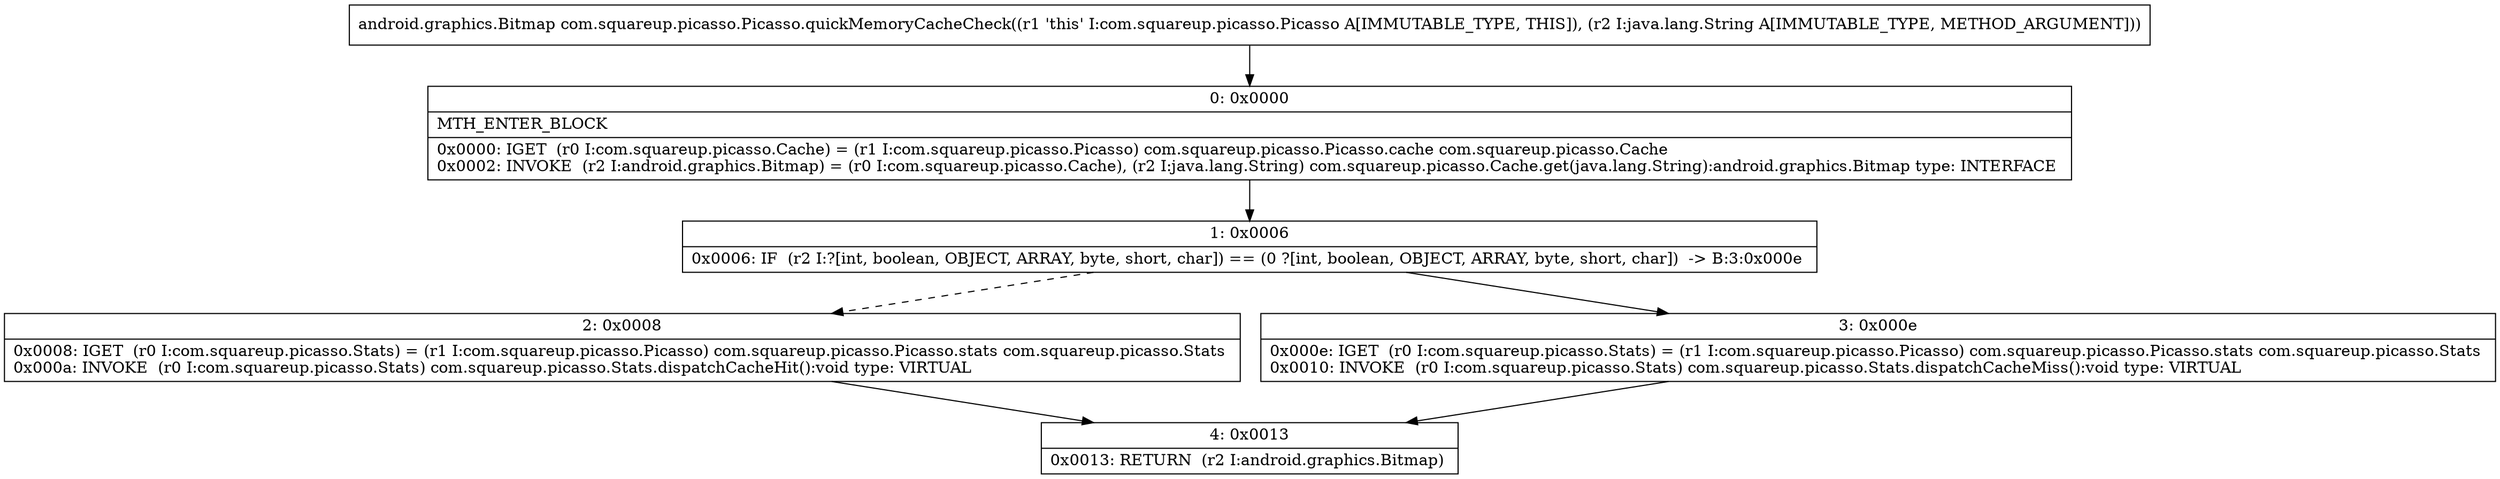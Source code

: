 digraph "CFG forcom.squareup.picasso.Picasso.quickMemoryCacheCheck(Ljava\/lang\/String;)Landroid\/graphics\/Bitmap;" {
Node_0 [shape=record,label="{0\:\ 0x0000|MTH_ENTER_BLOCK\l|0x0000: IGET  (r0 I:com.squareup.picasso.Cache) = (r1 I:com.squareup.picasso.Picasso) com.squareup.picasso.Picasso.cache com.squareup.picasso.Cache \l0x0002: INVOKE  (r2 I:android.graphics.Bitmap) = (r0 I:com.squareup.picasso.Cache), (r2 I:java.lang.String) com.squareup.picasso.Cache.get(java.lang.String):android.graphics.Bitmap type: INTERFACE \l}"];
Node_1 [shape=record,label="{1\:\ 0x0006|0x0006: IF  (r2 I:?[int, boolean, OBJECT, ARRAY, byte, short, char]) == (0 ?[int, boolean, OBJECT, ARRAY, byte, short, char])  \-\> B:3:0x000e \l}"];
Node_2 [shape=record,label="{2\:\ 0x0008|0x0008: IGET  (r0 I:com.squareup.picasso.Stats) = (r1 I:com.squareup.picasso.Picasso) com.squareup.picasso.Picasso.stats com.squareup.picasso.Stats \l0x000a: INVOKE  (r0 I:com.squareup.picasso.Stats) com.squareup.picasso.Stats.dispatchCacheHit():void type: VIRTUAL \l}"];
Node_3 [shape=record,label="{3\:\ 0x000e|0x000e: IGET  (r0 I:com.squareup.picasso.Stats) = (r1 I:com.squareup.picasso.Picasso) com.squareup.picasso.Picasso.stats com.squareup.picasso.Stats \l0x0010: INVOKE  (r0 I:com.squareup.picasso.Stats) com.squareup.picasso.Stats.dispatchCacheMiss():void type: VIRTUAL \l}"];
Node_4 [shape=record,label="{4\:\ 0x0013|0x0013: RETURN  (r2 I:android.graphics.Bitmap) \l}"];
MethodNode[shape=record,label="{android.graphics.Bitmap com.squareup.picasso.Picasso.quickMemoryCacheCheck((r1 'this' I:com.squareup.picasso.Picasso A[IMMUTABLE_TYPE, THIS]), (r2 I:java.lang.String A[IMMUTABLE_TYPE, METHOD_ARGUMENT])) }"];
MethodNode -> Node_0;
Node_0 -> Node_1;
Node_1 -> Node_2[style=dashed];
Node_1 -> Node_3;
Node_2 -> Node_4;
Node_3 -> Node_4;
}

